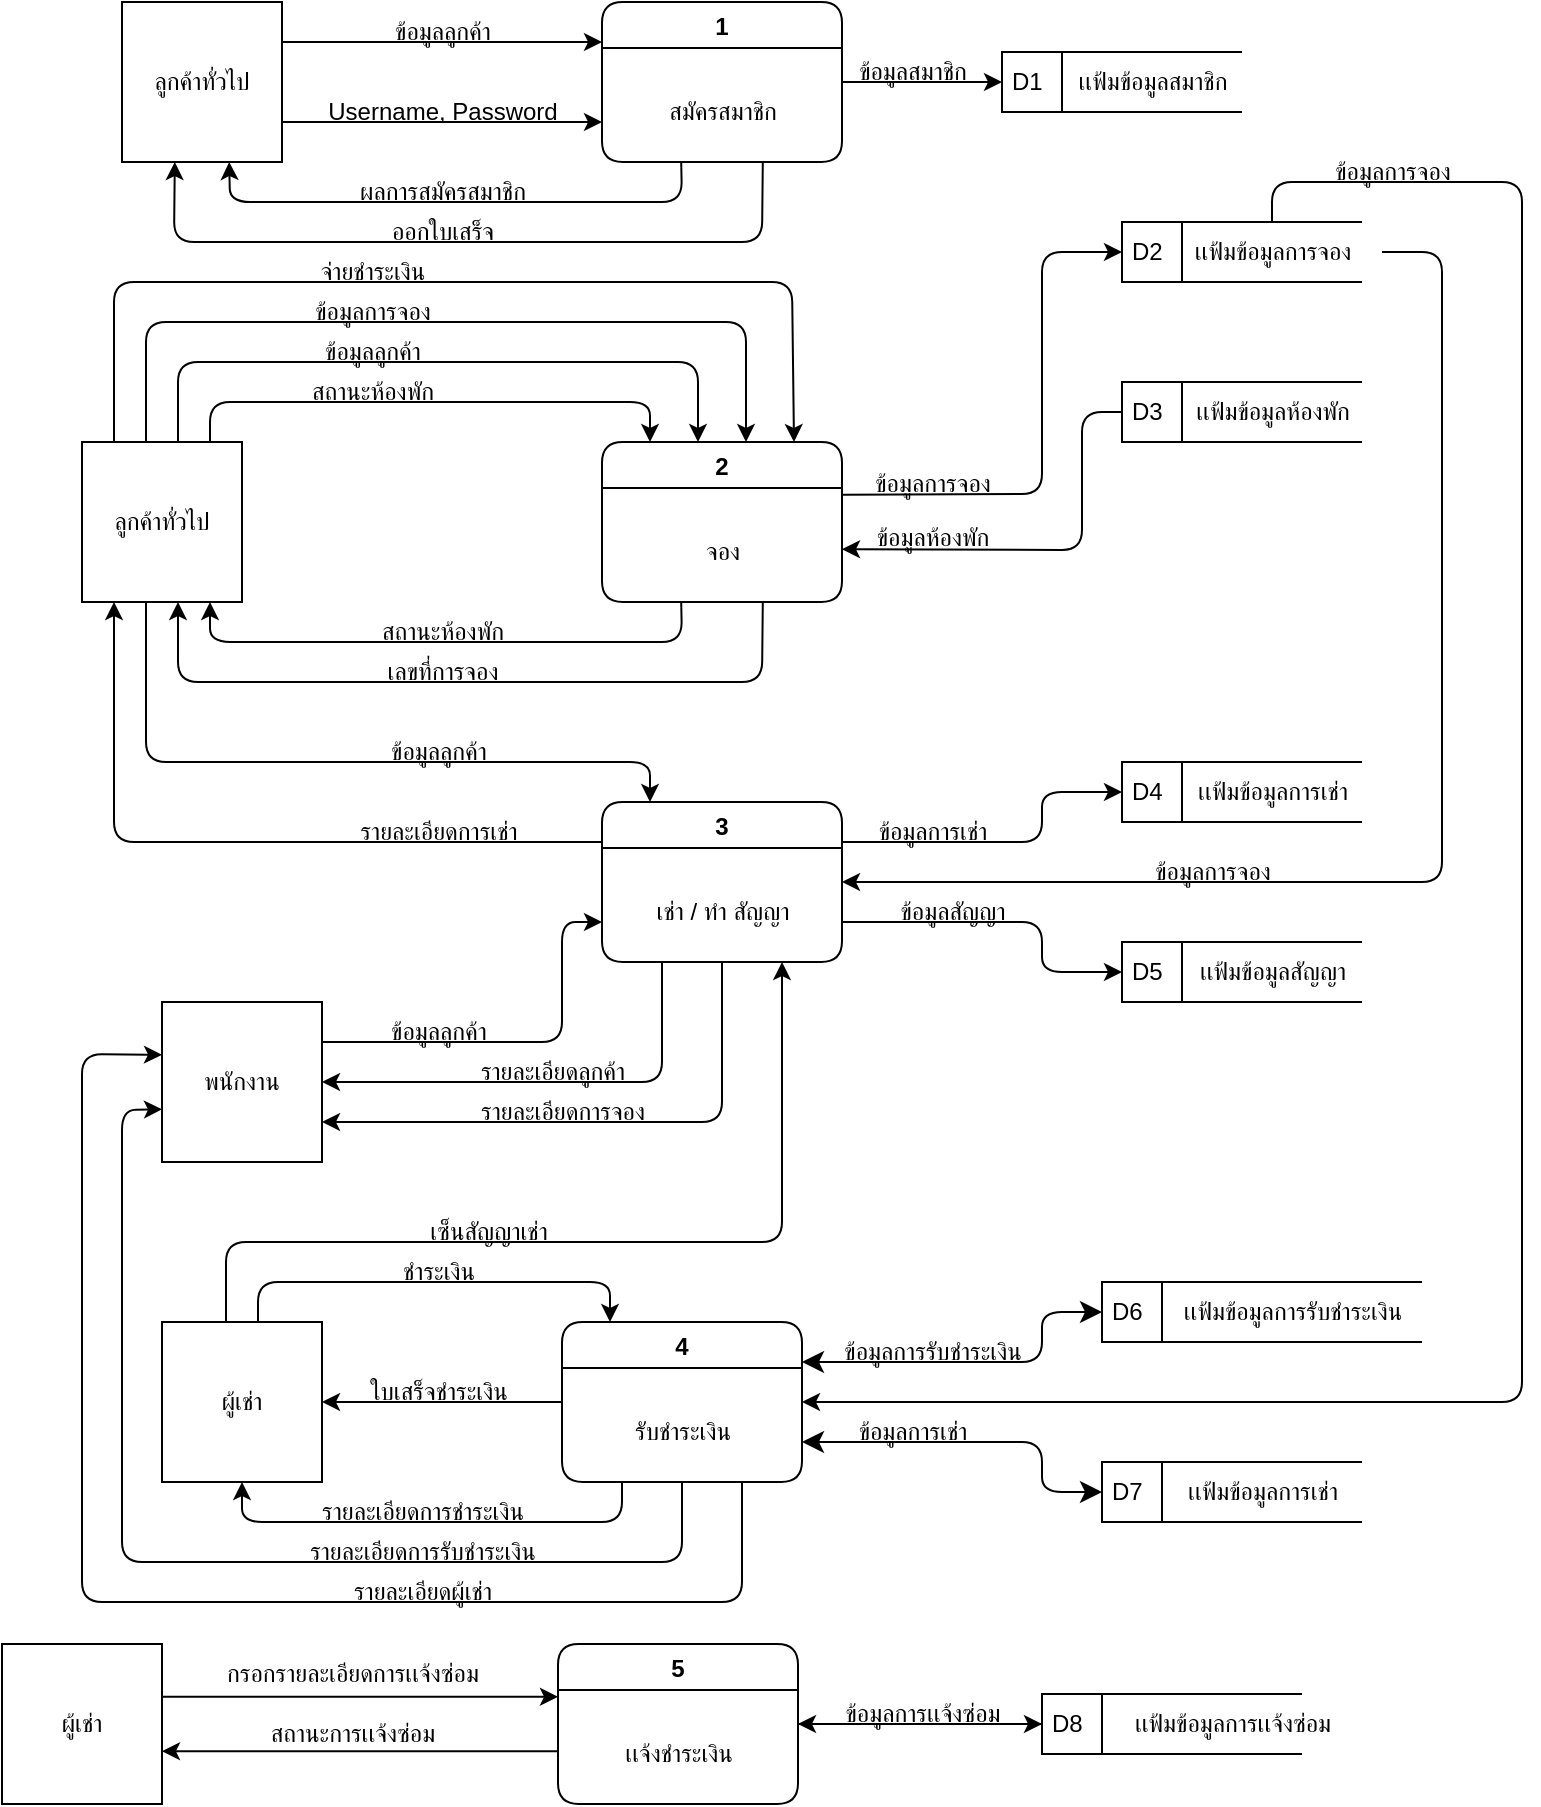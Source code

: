 <mxfile>
    <diagram id="zNX16B290x4Jp7J3eFOB" name="Page-1">
        <mxGraphModel dx="1329" dy="932" grid="1" gridSize="10" guides="1" tooltips="1" connect="1" arrows="1" fold="1" page="1" pageScale="1" pageWidth="850" pageHeight="1100" math="0" shadow="0">
            <root>
                <mxCell id="0"/>
                <mxCell id="1" parent="0"/>
                <mxCell id="6" style="edgeStyle=none;html=1;exitX=1;exitY=0.25;exitDx=0;exitDy=0;exitPerimeter=0;entryX=0;entryY=0.25;entryDx=0;entryDy=0;entryPerimeter=0;fontFamily=Helvetica;fontSize=12;fontColor=default;startSize=23;" edge="1" parent="1" source="2" target="3">
                    <mxGeometry relative="1" as="geometry"/>
                </mxCell>
                <mxCell id="7" style="edgeStyle=none;html=1;exitX=1;exitY=0.75;exitDx=0;exitDy=0;exitPerimeter=0;entryX=0;entryY=0.75;entryDx=0;entryDy=0;entryPerimeter=0;fontFamily=Helvetica;fontSize=12;fontColor=default;startSize=23;" edge="1" parent="1" source="2" target="3">
                    <mxGeometry relative="1" as="geometry"/>
                </mxCell>
                <mxCell id="2" value="ลูกค้าทั่วไป" style="rounded=0;whiteSpace=wrap;html=1;points=[[0.33,1,0,0,0],[0.67,1,0,0,0],[1,0.25,0,0,0],[1,0.5,0,0,0],[1,0.75,0,0,0]];" vertex="1" parent="1">
                    <mxGeometry x="105" y="80" width="80" height="80" as="geometry"/>
                </mxCell>
                <mxCell id="12" style="edgeStyle=none;html=1;exitX=1;exitY=0.5;exitDx=0;exitDy=0;exitPerimeter=0;entryX=0;entryY=0.5;entryDx=0;entryDy=0;fontFamily=Helvetica;fontSize=12;fontColor=default;startSize=23;" edge="1" parent="1" source="3" target="10">
                    <mxGeometry relative="1" as="geometry"/>
                </mxCell>
                <mxCell id="14" style="edgeStyle=none;html=1;exitX=0.33;exitY=1;exitDx=0;exitDy=0;exitPerimeter=0;entryX=0.67;entryY=1;entryDx=0;entryDy=0;entryPerimeter=0;fontFamily=Helvetica;fontSize=12;fontColor=default;startSize=23;" edge="1" parent="1" source="3" target="2">
                    <mxGeometry relative="1" as="geometry">
                        <Array as="points">
                            <mxPoint x="385" y="180"/>
                            <mxPoint x="159" y="180"/>
                        </Array>
                    </mxGeometry>
                </mxCell>
                <mxCell id="15" style="edgeStyle=none;html=1;exitX=0.67;exitY=1;exitDx=0;exitDy=0;exitPerimeter=0;entryX=0.33;entryY=1;entryDx=0;entryDy=0;entryPerimeter=0;fontFamily=Helvetica;fontSize=12;fontColor=default;startSize=23;" edge="1" parent="1" source="3" target="2">
                    <mxGeometry relative="1" as="geometry">
                        <Array as="points">
                            <mxPoint x="425" y="200"/>
                            <mxPoint x="131" y="200"/>
                        </Array>
                    </mxGeometry>
                </mxCell>
                <mxCell id="3" value="1" style="swimlane;rounded=1;points=[[0,0.25,0,0,0],[0,0.5,0,0,0],[0,0.75,0,0,0],[0.33,1,0,0,0],[0.67,1,0,0,0],[1,0.25,0,0,0],[1,0.5,0,0,0],[1,0.75,0,0,0]];startSize=23;" vertex="1" parent="1">
                    <mxGeometry x="345" y="80" width="120" height="80" as="geometry"/>
                </mxCell>
                <mxCell id="4" value="สมัครสมาชิก" style="text;html=1;align=center;verticalAlign=middle;resizable=0;points=[];autosize=1;strokeColor=none;fillColor=none;" vertex="1" parent="3">
                    <mxGeometry x="15" y="40" width="90" height="30" as="geometry"/>
                </mxCell>
                <mxCell id="8" value="ข้อมูลลูกค้า" style="text;html=1;align=center;verticalAlign=middle;resizable=0;points=[];autosize=1;strokeColor=none;fillColor=none;fontSize=12;fontFamily=Helvetica;fontColor=default;" vertex="1" parent="1">
                    <mxGeometry x="225" y="80" width="80" height="30" as="geometry"/>
                </mxCell>
                <mxCell id="9" value="Username, Password" style="text;html=1;align=center;verticalAlign=middle;resizable=0;points=[];autosize=1;strokeColor=none;fillColor=none;fontSize=12;fontFamily=Helvetica;fontColor=default;" vertex="1" parent="1">
                    <mxGeometry x="195" y="120" width="140" height="30" as="geometry"/>
                </mxCell>
                <mxCell id="10" value="D1" style="html=1;dashed=0;whitespace=wrap;shape=mxgraph.dfd.dataStoreID;align=left;spacingLeft=3;points=[[0,0],[0.5,0],[1,0],[0,0.5],[1,0.5],[0,1],[0.5,1],[1,1]];rounded=1;strokeColor=default;fontFamily=Helvetica;fontSize=12;fontColor=default;startSize=23;fillColor=default;" vertex="1" parent="1">
                    <mxGeometry x="545" y="105" width="120" height="30" as="geometry"/>
                </mxCell>
                <mxCell id="11" value="เเฟ้มข้อมูลสมาชิก" style="text;html=1;align=center;verticalAlign=middle;resizable=0;points=[];autosize=1;strokeColor=none;fillColor=none;fontSize=12;fontFamily=Helvetica;fontColor=default;" vertex="1" parent="1">
                    <mxGeometry x="565" y="105" width="110" height="30" as="geometry"/>
                </mxCell>
                <mxCell id="16" value="ข้อมูลสมาชิก" style="text;html=1;align=center;verticalAlign=middle;resizable=0;points=[];autosize=1;strokeColor=none;fillColor=none;fontSize=12;fontFamily=Helvetica;fontColor=default;" vertex="1" parent="1">
                    <mxGeometry x="455" y="100" width="90" height="30" as="geometry"/>
                </mxCell>
                <mxCell id="17" value="ผลการสมัครสมาชิก" style="text;html=1;align=center;verticalAlign=middle;resizable=0;points=[];autosize=1;strokeColor=none;fillColor=none;" vertex="1" parent="1">
                    <mxGeometry x="205" y="160" width="120" height="30" as="geometry"/>
                </mxCell>
                <mxCell id="18" value="ออกใบเสร็จ" style="text;html=1;align=center;verticalAlign=middle;resizable=0;points=[];autosize=1;strokeColor=none;fillColor=none;" vertex="1" parent="1">
                    <mxGeometry x="225" y="180" width="80" height="30" as="geometry"/>
                </mxCell>
                <mxCell id="30" style="edgeStyle=none;html=1;exitX=0.33;exitY=1;exitDx=0;exitDy=0;exitPerimeter=0;entryX=0.8;entryY=1;entryDx=0;entryDy=0;entryPerimeter=0;fontFamily=Helvetica;fontSize=12;fontColor=default;startSize=23;" edge="1" parent="1" source="19" target="21">
                    <mxGeometry relative="1" as="geometry">
                        <Array as="points">
                            <mxPoint x="385" y="400"/>
                            <mxPoint x="149" y="400"/>
                        </Array>
                    </mxGeometry>
                </mxCell>
                <mxCell id="31" style="edgeStyle=none;html=1;exitX=0.67;exitY=1;exitDx=0;exitDy=0;exitPerimeter=0;entryX=0.6;entryY=1;entryDx=0;entryDy=0;entryPerimeter=0;fontFamily=Helvetica;fontSize=12;fontColor=default;startSize=23;" edge="1" parent="1" source="19" target="21">
                    <mxGeometry relative="1" as="geometry">
                        <Array as="points">
                            <mxPoint x="425" y="420"/>
                            <mxPoint x="133" y="420"/>
                        </Array>
                    </mxGeometry>
                </mxCell>
                <mxCell id="42" style="edgeStyle=none;html=1;exitX=1;exitY=0.33;exitDx=0;exitDy=0;exitPerimeter=0;entryX=0;entryY=0.5;entryDx=0;entryDy=0;fontFamily=Helvetica;fontSize=12;fontColor=default;startSize=23;" edge="1" parent="1" source="19" target="36">
                    <mxGeometry relative="1" as="geometry">
                        <mxPoint x="525" y="326.4" as="sourcePoint"/>
                        <Array as="points">
                            <mxPoint x="565" y="326"/>
                            <mxPoint x="565" y="205"/>
                        </Array>
                    </mxGeometry>
                </mxCell>
                <mxCell id="19" value="2" style="swimlane;rounded=1;points=[[0.2,0,0,0,0],[0.33,1,0,0,0],[0.4,0,0,0,0],[0.6,0,0,0,0],[0.67,1,0,0,0],[0.8,0,0,0,0],[1,0.33,0,0,0],[1,0.67,0,0,0]];startSize=23;" vertex="1" parent="1">
                    <mxGeometry x="345" y="300" width="120" height="80" as="geometry"/>
                </mxCell>
                <mxCell id="20" value="จอง" style="text;html=1;align=center;verticalAlign=middle;resizable=0;points=[];autosize=1;strokeColor=none;fillColor=none;" vertex="1" parent="19">
                    <mxGeometry x="40" y="40" width="40" height="30" as="geometry"/>
                </mxCell>
                <mxCell id="22" style="edgeStyle=none;html=1;exitX=0.8;exitY=0;exitDx=0;exitDy=0;exitPerimeter=0;entryX=0.2;entryY=0;entryDx=0;entryDy=0;entryPerimeter=0;fontFamily=Helvetica;fontSize=12;fontColor=default;startSize=23;" edge="1" parent="1" source="21" target="19">
                    <mxGeometry relative="1" as="geometry">
                        <Array as="points">
                            <mxPoint x="149" y="280"/>
                            <mxPoint x="369" y="280"/>
                        </Array>
                    </mxGeometry>
                </mxCell>
                <mxCell id="23" style="edgeStyle=none;html=1;exitX=0.6;exitY=0;exitDx=0;exitDy=0;exitPerimeter=0;entryX=0.4;entryY=0;entryDx=0;entryDy=0;entryPerimeter=0;fontFamily=Helvetica;fontSize=12;fontColor=default;startSize=23;" edge="1" parent="1" source="21" target="19">
                    <mxGeometry relative="1" as="geometry">
                        <Array as="points">
                            <mxPoint x="133" y="260"/>
                            <mxPoint x="393" y="260"/>
                        </Array>
                    </mxGeometry>
                </mxCell>
                <mxCell id="24" style="edgeStyle=none;html=1;exitX=0.4;exitY=0;exitDx=0;exitDy=0;exitPerimeter=0;entryX=0.6;entryY=0;entryDx=0;entryDy=0;entryPerimeter=0;fontFamily=Helvetica;fontSize=12;fontColor=default;startSize=23;" edge="1" parent="1" source="21" target="19">
                    <mxGeometry relative="1" as="geometry">
                        <Array as="points">
                            <mxPoint x="117" y="240"/>
                            <mxPoint x="417" y="240"/>
                        </Array>
                    </mxGeometry>
                </mxCell>
                <mxCell id="25" style="edgeStyle=none;html=1;exitX=0.2;exitY=0;exitDx=0;exitDy=0;exitPerimeter=0;entryX=0.8;entryY=0;entryDx=0;entryDy=0;entryPerimeter=0;fontFamily=Helvetica;fontSize=12;fontColor=default;startSize=23;" edge="1" parent="1" source="21" target="19">
                    <mxGeometry relative="1" as="geometry">
                        <Array as="points">
                            <mxPoint x="101" y="220"/>
                            <mxPoint x="440" y="220"/>
                        </Array>
                    </mxGeometry>
                </mxCell>
                <mxCell id="47" style="edgeStyle=none;html=1;exitX=0.4;exitY=1;exitDx=0;exitDy=0;exitPerimeter=0;entryX=0.2;entryY=0;entryDx=0;entryDy=0;entryPerimeter=0;fontFamily=Helvetica;fontSize=12;fontColor=default;startSize=23;" edge="1" parent="1" source="21" target="34">
                    <mxGeometry relative="1" as="geometry">
                        <Array as="points">
                            <mxPoint x="117" y="460"/>
                            <mxPoint x="369" y="460"/>
                        </Array>
                    </mxGeometry>
                </mxCell>
                <mxCell id="21" value="ลูกค้าทั่วไป" style="rounded=0;whiteSpace=wrap;html=1;points=[[0.2,0,0,0,0],[0.2,1,0,0,0],[0.4,0,0,0,0],[0.4,1,0,0,0],[0.6,0,0,0,0],[0.6,1,0,0,0],[0.8,0,0,0,0],[0.8,1,0,0,0]];" vertex="1" parent="1">
                    <mxGeometry x="85" y="300" width="80" height="80" as="geometry"/>
                </mxCell>
                <mxCell id="26" value="จ่ายชำระเงิน" style="text;html=1;align=center;verticalAlign=middle;resizable=0;points=[];autosize=1;strokeColor=none;fillColor=none;fontSize=12;fontFamily=Helvetica;fontColor=default;" vertex="1" parent="1">
                    <mxGeometry x="190" y="200" width="80" height="30" as="geometry"/>
                </mxCell>
                <mxCell id="27" value="ข้อมูลการจอง" style="text;html=1;align=center;verticalAlign=middle;resizable=0;points=[];autosize=1;strokeColor=none;fillColor=none;fontSize=12;fontFamily=Helvetica;fontColor=default;" vertex="1" parent="1">
                    <mxGeometry x="185" y="220" width="90" height="30" as="geometry"/>
                </mxCell>
                <mxCell id="28" value="ข้อมูลลูกค้า" style="text;html=1;align=center;verticalAlign=middle;resizable=0;points=[];autosize=1;strokeColor=none;fillColor=none;fontSize=12;fontFamily=Helvetica;fontColor=default;" vertex="1" parent="1">
                    <mxGeometry x="190" y="240" width="80" height="30" as="geometry"/>
                </mxCell>
                <mxCell id="29" value="สถานะห้องพัก" style="text;html=1;align=center;verticalAlign=middle;resizable=0;points=[];autosize=1;strokeColor=none;fillColor=none;fontSize=12;fontFamily=Helvetica;fontColor=default;" vertex="1" parent="1">
                    <mxGeometry x="185" y="260" width="90" height="30" as="geometry"/>
                </mxCell>
                <mxCell id="32" value="สถานะห้องพัก" style="text;html=1;align=center;verticalAlign=middle;resizable=0;points=[];autosize=1;strokeColor=none;fillColor=none;fontSize=12;fontFamily=Helvetica;fontColor=default;" vertex="1" parent="1">
                    <mxGeometry x="220" y="380" width="90" height="30" as="geometry"/>
                </mxCell>
                <mxCell id="33" value="เลขที่การจอง" style="text;html=1;align=center;verticalAlign=middle;resizable=0;points=[];autosize=1;strokeColor=none;fillColor=none;fontSize=12;fontFamily=Helvetica;fontColor=default;" vertex="1" parent="1">
                    <mxGeometry x="220" y="400" width="90" height="30" as="geometry"/>
                </mxCell>
                <mxCell id="49" style="edgeStyle=none;html=1;exitX=0;exitY=0.25;exitDx=0;exitDy=0;exitPerimeter=0;entryX=0.2;entryY=1;entryDx=0;entryDy=0;entryPerimeter=0;fontFamily=Helvetica;fontSize=12;fontColor=default;startSize=23;" edge="1" parent="1" source="34" target="21">
                    <mxGeometry relative="1" as="geometry">
                        <Array as="points">
                            <mxPoint x="101" y="500"/>
                        </Array>
                    </mxGeometry>
                </mxCell>
                <mxCell id="53" style="edgeStyle=none;html=1;exitX=1;exitY=0.25;exitDx=0;exitDy=0;exitPerimeter=0;entryX=0;entryY=0.5;entryDx=0;entryDy=0;fontFamily=Helvetica;fontSize=12;fontColor=default;startSize=23;" edge="1" parent="1" source="34" target="51">
                    <mxGeometry relative="1" as="geometry">
                        <Array as="points">
                            <mxPoint x="565" y="500"/>
                            <mxPoint x="565" y="475"/>
                        </Array>
                    </mxGeometry>
                </mxCell>
                <mxCell id="57" style="edgeStyle=none;html=1;exitX=1;exitY=0.75;exitDx=0;exitDy=0;exitPerimeter=0;entryX=0;entryY=0.5;entryDx=0;entryDy=0;fontFamily=Helvetica;fontSize=12;fontColor=default;startSize=23;" edge="1" parent="1" source="34" target="55">
                    <mxGeometry relative="1" as="geometry">
                        <Array as="points">
                            <mxPoint x="565" y="540"/>
                            <mxPoint x="565" y="565"/>
                        </Array>
                    </mxGeometry>
                </mxCell>
                <mxCell id="75" style="edgeStyle=none;html=1;exitX=0.25;exitY=1;exitDx=0;exitDy=0;exitPerimeter=0;entryX=1;entryY=0.5;entryDx=0;entryDy=0;entryPerimeter=0;fontFamily=Helvetica;fontSize=12;fontColor=default;startSize=23;" edge="1" parent="1" source="34" target="60">
                    <mxGeometry relative="1" as="geometry">
                        <Array as="points">
                            <mxPoint x="375" y="620"/>
                        </Array>
                    </mxGeometry>
                </mxCell>
                <mxCell id="76" style="edgeStyle=none;html=1;exitX=0.5;exitY=1;exitDx=0;exitDy=0;exitPerimeter=0;entryX=1;entryY=0.75;entryDx=0;entryDy=0;entryPerimeter=0;fontFamily=Helvetica;fontSize=12;fontColor=default;startSize=23;" edge="1" parent="1" source="34" target="60">
                    <mxGeometry relative="1" as="geometry">
                        <Array as="points">
                            <mxPoint x="405" y="640"/>
                        </Array>
                    </mxGeometry>
                </mxCell>
                <mxCell id="34" value="3" style="swimlane;rounded=1;points=[[0,0.25,0,0,0],[0,0.5,0,0,0],[0,0.75,0,0,0],[0.2,0,0,0,0],[0.25,1,0,0,0],[0.4,0,0,0,0],[0.5,1,0,0,0],[0.6,0,0,0,0],[0.75,1,0,0,0],[0.8,0,0,0,0],[1,0.25,0,0,0],[1,0.5,0,0,0],[1,0.75,0,0,0]];startSize=23;" vertex="1" parent="1">
                    <mxGeometry x="345" y="480" width="120" height="80" as="geometry"/>
                </mxCell>
                <mxCell id="35" value="เช่า / ทำ สัญญา" style="text;html=1;align=center;verticalAlign=middle;resizable=0;points=[];autosize=1;strokeColor=none;fillColor=none;" vertex="1" parent="34">
                    <mxGeometry x="10" y="40" width="100" height="30" as="geometry"/>
                </mxCell>
                <mxCell id="36" value="D2" style="html=1;dashed=0;whitespace=wrap;shape=mxgraph.dfd.dataStoreID;align=left;spacingLeft=3;points=[[0,0],[0.5,0],[1,0],[0,0.5],[1,0.5],[0,1],[0.5,1],[1,1]];rounded=1;strokeColor=default;fontFamily=Helvetica;fontSize=12;fontColor=default;startSize=23;fillColor=default;" vertex="1" parent="1">
                    <mxGeometry x="605" y="190" width="120" height="30" as="geometry"/>
                </mxCell>
                <mxCell id="120" style="edgeStyle=none;html=1;entryX=1;entryY=0.5;entryDx=0;entryDy=0;entryPerimeter=0;fontFamily=Helvetica;fontSize=12;fontColor=default;startSize=23;" edge="1" parent="1" source="38" target="70">
                    <mxGeometry relative="1" as="geometry">
                        <Array as="points">
                            <mxPoint x="680" y="170"/>
                            <mxPoint x="805" y="170"/>
                            <mxPoint x="805" y="780"/>
                        </Array>
                    </mxGeometry>
                </mxCell>
                <mxCell id="122" style="edgeStyle=none;html=1;entryX=1;entryY=0.5;entryDx=0;entryDy=0;entryPerimeter=0;fontFamily=Helvetica;fontSize=12;fontColor=default;startSize=23;" edge="1" parent="1" source="38" target="34">
                    <mxGeometry relative="1" as="geometry">
                        <Array as="points">
                            <mxPoint x="765" y="205"/>
                            <mxPoint x="765" y="520"/>
                        </Array>
                    </mxGeometry>
                </mxCell>
                <mxCell id="38" value="เเฟ้มข้อมูลการจอง" style="text;html=1;align=center;verticalAlign=middle;resizable=0;points=[];autosize=1;strokeColor=none;fillColor=none;fontSize=12;fontFamily=Helvetica;fontColor=default;" vertex="1" parent="1">
                    <mxGeometry x="625" y="190" width="110" height="30" as="geometry"/>
                </mxCell>
                <mxCell id="43" style="edgeStyle=none;html=1;exitX=0;exitY=0.5;exitDx=0;exitDy=0;entryX=1;entryY=0.67;entryDx=0;entryDy=0;entryPerimeter=0;fontFamily=Helvetica;fontSize=12;fontColor=default;startSize=23;" edge="1" parent="1" source="39" target="19">
                    <mxGeometry relative="1" as="geometry">
                        <mxPoint x="525" y="353.6" as="targetPoint"/>
                        <Array as="points">
                            <mxPoint x="585" y="285"/>
                            <mxPoint x="585" y="354"/>
                        </Array>
                    </mxGeometry>
                </mxCell>
                <mxCell id="39" value="D3" style="html=1;dashed=0;whitespace=wrap;shape=mxgraph.dfd.dataStoreID;align=left;spacingLeft=3;points=[[0,0],[0.5,0],[1,0],[0,0.5],[1,0.5],[0,1],[0.5,1],[1,1]];rounded=1;strokeColor=default;fontFamily=Helvetica;fontSize=12;fontColor=default;startSize=23;fillColor=default;" vertex="1" parent="1">
                    <mxGeometry x="605" y="270" width="120" height="30" as="geometry"/>
                </mxCell>
                <mxCell id="40" value="เเฟ้มข้อมูลห้องพัก" style="text;html=1;align=center;verticalAlign=middle;resizable=0;points=[];autosize=1;strokeColor=none;fillColor=none;fontSize=12;fontFamily=Helvetica;fontColor=default;" vertex="1" parent="1">
                    <mxGeometry x="625" y="270" width="110" height="30" as="geometry"/>
                </mxCell>
                <mxCell id="44" value="ข้อมูลการจอง" style="text;html=1;align=center;verticalAlign=middle;resizable=0;points=[];autosize=1;strokeColor=none;fillColor=none;fontSize=12;fontFamily=Helvetica;fontColor=default;" vertex="1" parent="1">
                    <mxGeometry x="465" y="306" width="90" height="30" as="geometry"/>
                </mxCell>
                <mxCell id="45" value="ข้อมูลห้องพัก" style="text;html=1;align=center;verticalAlign=middle;resizable=0;points=[];autosize=1;strokeColor=none;fillColor=none;fontSize=12;fontFamily=Helvetica;fontColor=default;" vertex="1" parent="1">
                    <mxGeometry x="465" y="333" width="90" height="30" as="geometry"/>
                </mxCell>
                <mxCell id="48" value="ข้อมูลลูกค้า" style="text;html=1;align=center;verticalAlign=middle;resizable=0;points=[];autosize=1;strokeColor=none;fillColor=none;fontSize=12;fontFamily=Helvetica;fontColor=default;" vertex="1" parent="1">
                    <mxGeometry x="223" y="440" width="80" height="30" as="geometry"/>
                </mxCell>
                <mxCell id="50" value="รายละเอียดการเช่า" style="text;html=1;align=center;verticalAlign=middle;resizable=0;points=[];autosize=1;strokeColor=none;fillColor=none;fontSize=12;fontFamily=Helvetica;fontColor=default;" vertex="1" parent="1">
                    <mxGeometry x="203" y="480" width="120" height="30" as="geometry"/>
                </mxCell>
                <mxCell id="51" value="D4" style="html=1;dashed=0;whitespace=wrap;shape=mxgraph.dfd.dataStoreID;align=left;spacingLeft=3;points=[[0,0],[0.5,0],[1,0],[0,0.5],[1,0.5],[0,1],[0.5,1],[1,1]];rounded=1;strokeColor=default;fontFamily=Helvetica;fontSize=12;fontColor=default;startSize=23;fillColor=default;" vertex="1" parent="1">
                    <mxGeometry x="605" y="460" width="120" height="30" as="geometry"/>
                </mxCell>
                <mxCell id="52" value="เเฟ้มข้อมูลการเช่า" style="text;html=1;align=center;verticalAlign=middle;resizable=0;points=[];autosize=1;strokeColor=none;fillColor=none;fontSize=12;fontFamily=Helvetica;fontColor=default;" vertex="1" parent="1">
                    <mxGeometry x="625" y="460" width="110" height="30" as="geometry"/>
                </mxCell>
                <mxCell id="54" value="ข้อมูลการเช่า" style="text;html=1;align=center;verticalAlign=middle;resizable=0;points=[];autosize=1;strokeColor=none;fillColor=none;fontSize=12;fontFamily=Helvetica;fontColor=default;" vertex="1" parent="1">
                    <mxGeometry x="465" y="480" width="90" height="30" as="geometry"/>
                </mxCell>
                <mxCell id="55" value="D5" style="html=1;dashed=0;whitespace=wrap;shape=mxgraph.dfd.dataStoreID;align=left;spacingLeft=3;points=[[0,0],[0.5,0],[1,0],[0,0.5],[1,0.5],[0,1],[0.5,1],[1,1]];rounded=1;strokeColor=default;fontFamily=Helvetica;fontSize=12;fontColor=default;startSize=23;fillColor=default;" vertex="1" parent="1">
                    <mxGeometry x="605" y="550" width="120" height="30" as="geometry"/>
                </mxCell>
                <mxCell id="56" value="เเฟ้มข้อมูลสัญญา" style="text;html=1;align=center;verticalAlign=middle;resizable=0;points=[];autosize=1;strokeColor=none;fillColor=none;fontSize=12;fontFamily=Helvetica;fontColor=default;" vertex="1" parent="1">
                    <mxGeometry x="625" y="550" width="110" height="30" as="geometry"/>
                </mxCell>
                <mxCell id="59" value="ข้อมูลสัญญา" style="text;html=1;align=center;verticalAlign=middle;resizable=0;points=[];autosize=1;strokeColor=none;fillColor=none;fontSize=12;fontFamily=Helvetica;fontColor=default;" vertex="1" parent="1">
                    <mxGeometry x="475" y="520" width="90" height="30" as="geometry"/>
                </mxCell>
                <mxCell id="74" style="edgeStyle=none;html=1;exitX=1;exitY=0.25;exitDx=0;exitDy=0;exitPerimeter=0;entryX=0;entryY=0.75;entryDx=0;entryDy=0;entryPerimeter=0;fontFamily=Helvetica;fontSize=12;fontColor=default;startSize=23;" edge="1" parent="1" source="60" target="34">
                    <mxGeometry relative="1" as="geometry">
                        <Array as="points">
                            <mxPoint x="325" y="600"/>
                            <mxPoint x="325" y="540"/>
                        </Array>
                    </mxGeometry>
                </mxCell>
                <mxCell id="60" value="พนักงาน" style="rounded=0;whiteSpace=wrap;html=1;points=[[0,0.33,0,0,0],[0,0.67,0,0,0],[0.2,0,0,0,0],[0.2,1,0,0,0],[0.4,0,0,0,0],[0.4,1,0,0,0],[0.6,0,0,0,0],[0.6,1,0,0,0],[0.8,0,0,0,0],[0.8,1,0,0,0],[1,0.25,0,0,0],[1,0.5,0,0,0],[1,0.75,0,0,0]];" vertex="1" parent="1">
                    <mxGeometry x="125" y="580" width="80" height="80" as="geometry"/>
                </mxCell>
                <mxCell id="62" value="ข้อมูลลูกค้า" style="text;html=1;align=center;verticalAlign=middle;resizable=0;points=[];autosize=1;strokeColor=none;fillColor=none;fontSize=12;fontFamily=Helvetica;fontColor=default;" vertex="1" parent="1">
                    <mxGeometry x="223" y="580" width="80" height="30" as="geometry"/>
                </mxCell>
                <mxCell id="67" style="edgeStyle=none;html=1;exitX=0.4;exitY=0;exitDx=0;exitDy=0;exitPerimeter=0;entryX=0.75;entryY=1;entryDx=0;entryDy=0;entryPerimeter=0;fontFamily=Helvetica;fontSize=12;fontColor=default;startSize=23;" edge="1" parent="1" source="64" target="34">
                    <mxGeometry relative="1" as="geometry">
                        <Array as="points">
                            <mxPoint x="157" y="700"/>
                            <mxPoint x="435" y="700"/>
                        </Array>
                    </mxGeometry>
                </mxCell>
                <mxCell id="79" style="edgeStyle=none;html=1;exitX=0.6;exitY=0;exitDx=0;exitDy=0;exitPerimeter=0;entryX=0.2;entryY=0;entryDx=0;entryDy=0;entryPerimeter=0;fontFamily=Helvetica;fontSize=12;fontColor=default;startSize=23;" edge="1" parent="1" source="64" target="70">
                    <mxGeometry relative="1" as="geometry">
                        <Array as="points">
                            <mxPoint x="173" y="720"/>
                            <mxPoint x="349" y="720"/>
                        </Array>
                    </mxGeometry>
                </mxCell>
                <mxCell id="64" value="ผู้เช่า" style="rounded=0;whiteSpace=wrap;html=1;points=[[0.2,0,0,0,0],[0.4,0,0,0,0],[0.5,1,0,0,0],[0.6,0,0,0,0],[0.8,0,0,0,0],[1,0.5,0,0,0]];" vertex="1" parent="1">
                    <mxGeometry x="125" y="740" width="80" height="80" as="geometry"/>
                </mxCell>
                <mxCell id="69" value="เซ็นสัญญาเช่า" style="text;html=1;align=center;verticalAlign=middle;resizable=0;points=[];autosize=1;strokeColor=none;fillColor=none;fontSize=12;fontFamily=Helvetica;fontColor=default;" vertex="1" parent="1">
                    <mxGeometry x="243" y="680" width="90" height="30" as="geometry"/>
                </mxCell>
                <mxCell id="81" style="edgeStyle=none;html=1;entryX=1;entryY=0.5;entryDx=0;entryDy=0;entryPerimeter=0;fontFamily=Helvetica;fontSize=12;fontColor=default;startSize=23;" edge="1" parent="1" source="70" target="64">
                    <mxGeometry relative="1" as="geometry"/>
                </mxCell>
                <mxCell id="85" style="edgeStyle=none;html=1;exitX=0.25;exitY=1;exitDx=0;exitDy=0;exitPerimeter=0;fontFamily=Helvetica;fontSize=12;fontColor=default;startSize=23;entryX=0.5;entryY=1;entryDx=0;entryDy=0;entryPerimeter=0;" edge="1" parent="1" source="70" target="64">
                    <mxGeometry relative="1" as="geometry">
                        <mxPoint x="165" y="830" as="targetPoint"/>
                        <Array as="points">
                            <mxPoint x="355" y="840"/>
                            <mxPoint x="165" y="840"/>
                        </Array>
                    </mxGeometry>
                </mxCell>
                <mxCell id="88" style="edgeStyle=none;html=1;entryX=0;entryY=0.67;entryDx=0;entryDy=0;entryPerimeter=0;fontFamily=Helvetica;fontSize=12;fontColor=default;startSize=23;" edge="1" parent="1" source="70" target="60">
                    <mxGeometry relative="1" as="geometry">
                        <Array as="points">
                            <mxPoint x="385" y="860"/>
                            <mxPoint x="105" y="860"/>
                            <mxPoint x="105" y="634"/>
                        </Array>
                    </mxGeometry>
                </mxCell>
                <mxCell id="89" style="edgeStyle=none;html=1;exitX=0.75;exitY=1;exitDx=0;exitDy=0;exitPerimeter=0;entryX=0;entryY=0.33;entryDx=0;entryDy=0;entryPerimeter=0;fontFamily=Helvetica;fontSize=12;fontColor=default;startSize=23;" edge="1" parent="1" source="70" target="60">
                    <mxGeometry relative="1" as="geometry">
                        <Array as="points">
                            <mxPoint x="415" y="880"/>
                            <mxPoint x="85" y="880"/>
                            <mxPoint x="85" y="606"/>
                        </Array>
                    </mxGeometry>
                </mxCell>
                <mxCell id="70" value="4" style="swimlane;rounded=1;points=[[0,0.25,0,0,0],[0,0.5,0,0,0],[0,0.75,0,0,0],[0.2,0,0,0,0],[0.25,1,0,0,0],[0.4,0,0,0,0],[0.5,1,0,0,0],[0.6,0,0,0,0],[0.75,1,0,0,0],[0.8,0,0,0,0],[1,0.25,0,0,0],[1,0.5,0,0,0],[1,0.75,0,0,0]];startSize=23;" vertex="1" parent="1">
                    <mxGeometry x="325" y="740" width="120" height="80" as="geometry"/>
                </mxCell>
                <mxCell id="71" value="รับชำระเงิน" style="text;html=1;align=center;verticalAlign=middle;resizable=0;points=[];autosize=1;strokeColor=none;fillColor=none;" vertex="1" parent="70">
                    <mxGeometry x="20" y="40" width="80" height="30" as="geometry"/>
                </mxCell>
                <mxCell id="77" value="รายละเอียดลูกค้า" style="text;html=1;align=center;verticalAlign=middle;resizable=0;points=[];autosize=1;strokeColor=none;fillColor=none;fontSize=12;fontFamily=Helvetica;fontColor=default;" vertex="1" parent="1">
                    <mxGeometry x="265" y="600" width="110" height="30" as="geometry"/>
                </mxCell>
                <mxCell id="78" value="รายละเอียดการจอง" style="text;html=1;align=center;verticalAlign=middle;resizable=0;points=[];autosize=1;strokeColor=none;fillColor=none;fontSize=12;fontFamily=Helvetica;fontColor=default;" vertex="1" parent="1">
                    <mxGeometry x="265" y="620" width="120" height="30" as="geometry"/>
                </mxCell>
                <mxCell id="80" value="ชำระเงิน" style="text;html=1;align=center;verticalAlign=middle;resizable=0;points=[];autosize=1;strokeColor=none;fillColor=none;fontSize=12;fontFamily=Helvetica;fontColor=default;" vertex="1" parent="1">
                    <mxGeometry x="233" y="700" width="60" height="30" as="geometry"/>
                </mxCell>
                <mxCell id="82" value="ใบเสร็จชำระเงิน" style="text;html=1;align=center;verticalAlign=middle;resizable=0;points=[];autosize=1;strokeColor=none;fillColor=none;fontSize=12;fontFamily=Helvetica;fontColor=default;" vertex="1" parent="1">
                    <mxGeometry x="213" y="760" width="100" height="30" as="geometry"/>
                </mxCell>
                <mxCell id="86" value="รายละเอียดการชำระเงิน" style="text;html=1;align=center;verticalAlign=middle;resizable=0;points=[];autosize=1;strokeColor=none;fillColor=none;fontSize=12;fontFamily=Helvetica;fontColor=default;" vertex="1" parent="1">
                    <mxGeometry x="185" y="820" width="140" height="30" as="geometry"/>
                </mxCell>
                <mxCell id="91" value="รายละเอียดการรับชำระเงิน" style="text;html=1;align=center;verticalAlign=middle;resizable=0;points=[];autosize=1;strokeColor=none;fillColor=none;fontSize=12;fontFamily=Helvetica;fontColor=default;" vertex="1" parent="1">
                    <mxGeometry x="180" y="840" width="150" height="30" as="geometry"/>
                </mxCell>
                <mxCell id="92" value="รายละเอียดผู้เช่า" style="text;html=1;align=center;verticalAlign=middle;resizable=0;points=[];autosize=1;strokeColor=none;fillColor=none;fontSize=12;fontFamily=Helvetica;fontColor=default;" vertex="1" parent="1">
                    <mxGeometry x="205" y="860" width="100" height="30" as="geometry"/>
                </mxCell>
                <mxCell id="95" value="D6" style="html=1;dashed=0;whitespace=wrap;shape=mxgraph.dfd.dataStoreID;align=left;spacingLeft=3;points=[[0,0],[0.5,0],[1,0],[0,0.5],[1,0.5],[0,1],[0.5,1],[1,1]];rounded=1;strokeColor=default;fontFamily=Helvetica;fontSize=12;fontColor=default;startSize=23;fillColor=default;" vertex="1" parent="1">
                    <mxGeometry x="595" y="720" width="160" height="30" as="geometry"/>
                </mxCell>
                <mxCell id="96" value="เเฟ้มข้อมูลการรับชำระเงิน" style="text;html=1;align=center;verticalAlign=middle;resizable=0;points=[];autosize=1;strokeColor=none;fillColor=none;fontSize=12;fontFamily=Helvetica;fontColor=default;" vertex="1" parent="1">
                    <mxGeometry x="615" y="720" width="150" height="30" as="geometry"/>
                </mxCell>
                <mxCell id="97" value="ข้อมูลการรับชำระเงิน" style="text;html=1;align=center;verticalAlign=middle;resizable=0;points=[];autosize=1;strokeColor=none;fillColor=none;fontSize=12;fontFamily=Helvetica;fontColor=default;" vertex="1" parent="1">
                    <mxGeometry x="450" y="740" width="120" height="30" as="geometry"/>
                </mxCell>
                <mxCell id="98" value="D7" style="html=1;dashed=0;whitespace=wrap;shape=mxgraph.dfd.dataStoreID;align=left;spacingLeft=3;points=[[0,0],[0.5,0],[1,0],[0,0.5],[1,0.5],[0,1],[0.5,1],[1,1]];rounded=1;strokeColor=default;fontFamily=Helvetica;fontSize=12;fontColor=default;startSize=23;fillColor=default;" vertex="1" parent="1">
                    <mxGeometry x="595" y="810" width="130" height="30" as="geometry"/>
                </mxCell>
                <mxCell id="99" value="เเฟ้มข้อมูลการเช่า" style="text;html=1;align=center;verticalAlign=middle;resizable=0;points=[];autosize=1;strokeColor=none;fillColor=none;fontSize=12;fontFamily=Helvetica;fontColor=default;" vertex="1" parent="1">
                    <mxGeometry x="620" y="810" width="110" height="30" as="geometry"/>
                </mxCell>
                <mxCell id="100" value="ข้อมูลการเช่า" style="text;html=1;align=center;verticalAlign=middle;resizable=0;points=[];autosize=1;strokeColor=none;fillColor=none;fontSize=12;fontFamily=Helvetica;fontColor=default;" vertex="1" parent="1">
                    <mxGeometry x="455" y="780" width="90" height="30" as="geometry"/>
                </mxCell>
                <mxCell id="107" style="edgeStyle=none;html=1;exitX=0;exitY=0.67;exitDx=0;exitDy=0;exitPerimeter=0;entryX=1;entryY=0.67;entryDx=0;entryDy=0;entryPerimeter=0;fontFamily=Helvetica;fontSize=12;fontColor=default;startSize=23;" edge="1" parent="1" source="102" target="104">
                    <mxGeometry relative="1" as="geometry"/>
                </mxCell>
                <mxCell id="112" style="edgeStyle=none;html=1;entryX=0;entryY=0.5;entryDx=0;entryDy=0;fontFamily=Helvetica;fontSize=12;fontColor=default;startSize=23;" edge="1" parent="1" source="102" target="110">
                    <mxGeometry relative="1" as="geometry"/>
                </mxCell>
                <mxCell id="102" value="5" style="swimlane;rounded=1;points=[[0,0.33,0,0,0],[0,0.67,0,0,0],[0.2,0,0,0,0],[0.25,1,0,0,0],[0.4,0,0,0,0],[0.5,1,0,0,0],[0.6,0,0,0,0],[0.75,1,0,0,0],[0.8,0,0,0,0],[1,0.25,0,0,0],[1,0.5,0,0,0],[1,0.75,0,0,0]];startSize=23;" vertex="1" parent="1">
                    <mxGeometry x="323" y="901" width="120" height="80" as="geometry"/>
                </mxCell>
                <mxCell id="103" value="เเจ้งชำระเงิน" style="text;html=1;align=center;verticalAlign=middle;resizable=0;points=[];autosize=1;strokeColor=none;fillColor=none;" vertex="1" parent="102">
                    <mxGeometry x="15" y="40" width="90" height="30" as="geometry"/>
                </mxCell>
                <mxCell id="106" style="edgeStyle=none;html=1;exitX=1;exitY=0.33;exitDx=0;exitDy=0;exitPerimeter=0;entryX=0;entryY=0.33;entryDx=0;entryDy=0;entryPerimeter=0;fontFamily=Helvetica;fontSize=12;fontColor=default;startSize=23;" edge="1" parent="1" source="104" target="102">
                    <mxGeometry relative="1" as="geometry"/>
                </mxCell>
                <mxCell id="104" value="ผู้เช่า" style="rounded=0;whiteSpace=wrap;html=1;points=[[0.2,0,0,0,0],[0.4,0,0,0,0],[0.5,1,0,0,0],[0.6,0,0,0,0],[0.8,0,0,0,0],[1,0.33,0,0,0],[1,0.67,0,0,0]];" vertex="1" parent="1">
                    <mxGeometry x="45" y="901" width="80" height="80" as="geometry"/>
                </mxCell>
                <mxCell id="108" value="กรอกรายละเอียดการเเจ้งซ่อม" style="text;html=1;align=center;verticalAlign=middle;resizable=0;points=[];autosize=1;strokeColor=none;fillColor=none;fontSize=12;fontFamily=Helvetica;fontColor=default;" vertex="1" parent="1">
                    <mxGeometry x="135" y="901" width="170" height="30" as="geometry"/>
                </mxCell>
                <mxCell id="109" value="สถานะการเเจ้งซ่อม" style="text;html=1;align=center;verticalAlign=middle;resizable=0;points=[];autosize=1;strokeColor=none;fillColor=none;fontSize=12;fontFamily=Helvetica;fontColor=default;" vertex="1" parent="1">
                    <mxGeometry x="160" y="931" width="120" height="30" as="geometry"/>
                </mxCell>
                <mxCell id="114" style="edgeStyle=none;html=1;fontFamily=Helvetica;fontSize=12;fontColor=default;startSize=23;entryX=1;entryY=0.5;entryDx=0;entryDy=0;entryPerimeter=0;" edge="1" parent="1" source="110" target="102">
                    <mxGeometry relative="1" as="geometry">
                        <mxPoint x="445" y="971" as="targetPoint"/>
                    </mxGeometry>
                </mxCell>
                <mxCell id="110" value="D8" style="html=1;dashed=0;whitespace=wrap;shape=mxgraph.dfd.dataStoreID;align=left;spacingLeft=3;points=[[0,0],[0.5,0],[1,0],[0,0.5],[1,0.5],[0,1],[0.5,1],[1,1]];rounded=1;strokeColor=default;fontFamily=Helvetica;fontSize=12;fontColor=default;startSize=23;fillColor=default;" vertex="1" parent="1">
                    <mxGeometry x="565" y="926" width="130" height="30" as="geometry"/>
                </mxCell>
                <mxCell id="111" value="เเฟ้มข้อมูลการเเจ้งซ่อม" style="text;html=1;align=center;verticalAlign=middle;resizable=0;points=[];autosize=1;strokeColor=none;fillColor=none;fontSize=12;fontFamily=Helvetica;fontColor=default;" vertex="1" parent="1">
                    <mxGeometry x="590" y="926" width="140" height="30" as="geometry"/>
                </mxCell>
                <mxCell id="113" value="ข้อมูลการเเจ้งซ่อม" style="text;html=1;align=center;verticalAlign=middle;resizable=0;points=[];autosize=1;strokeColor=none;fillColor=none;fontSize=12;fontFamily=Helvetica;fontColor=default;" vertex="1" parent="1">
                    <mxGeometry x="450" y="921" width="110" height="30" as="geometry"/>
                </mxCell>
                <mxCell id="115" value="" style="edgeStyle=none;orthogonalLoop=1;jettySize=auto;html=1;endArrow=classic;startArrow=classic;endSize=8;startSize=8;fontFamily=Helvetica;fontSize=12;fontColor=default;exitX=1;exitY=0.75;exitDx=0;exitDy=0;exitPerimeter=0;entryX=0;entryY=0.5;entryDx=0;entryDy=0;" edge="1" parent="1" source="70" target="98">
                    <mxGeometry width="100" relative="1" as="geometry">
                        <mxPoint x="435" y="830" as="sourcePoint"/>
                        <mxPoint x="535" y="830" as="targetPoint"/>
                        <Array as="points">
                            <mxPoint x="565" y="800"/>
                            <mxPoint x="565" y="825"/>
                        </Array>
                    </mxGeometry>
                </mxCell>
                <mxCell id="118" value="" style="edgeStyle=none;orthogonalLoop=1;jettySize=auto;html=1;endArrow=classic;startArrow=classic;endSize=8;startSize=8;fontFamily=Helvetica;fontSize=12;fontColor=default;exitX=1;exitY=0.25;exitDx=0;exitDy=0;exitPerimeter=0;entryX=0;entryY=0.5;entryDx=0;entryDy=0;" edge="1" parent="1" source="70" target="95">
                    <mxGeometry width="100" relative="1" as="geometry">
                        <mxPoint x="525" y="740" as="sourcePoint"/>
                        <mxPoint x="625" y="740" as="targetPoint"/>
                        <Array as="points">
                            <mxPoint x="565" y="760"/>
                            <mxPoint x="565" y="735"/>
                        </Array>
                    </mxGeometry>
                </mxCell>
                <mxCell id="121" value="ข้อมูลการจอง" style="text;html=1;align=center;verticalAlign=middle;resizable=0;points=[];autosize=1;strokeColor=none;fillColor=none;fontSize=12;fontFamily=Helvetica;fontColor=default;" vertex="1" parent="1">
                    <mxGeometry x="695" y="150" width="90" height="30" as="geometry"/>
                </mxCell>
                <mxCell id="123" value="ข้อมูลการจอง" style="text;html=1;align=center;verticalAlign=middle;resizable=0;points=[];autosize=1;strokeColor=none;fillColor=none;fontSize=12;fontFamily=Helvetica;fontColor=default;" vertex="1" parent="1">
                    <mxGeometry x="605" y="500" width="90" height="30" as="geometry"/>
                </mxCell>
            </root>
        </mxGraphModel>
    </diagram>
</mxfile>